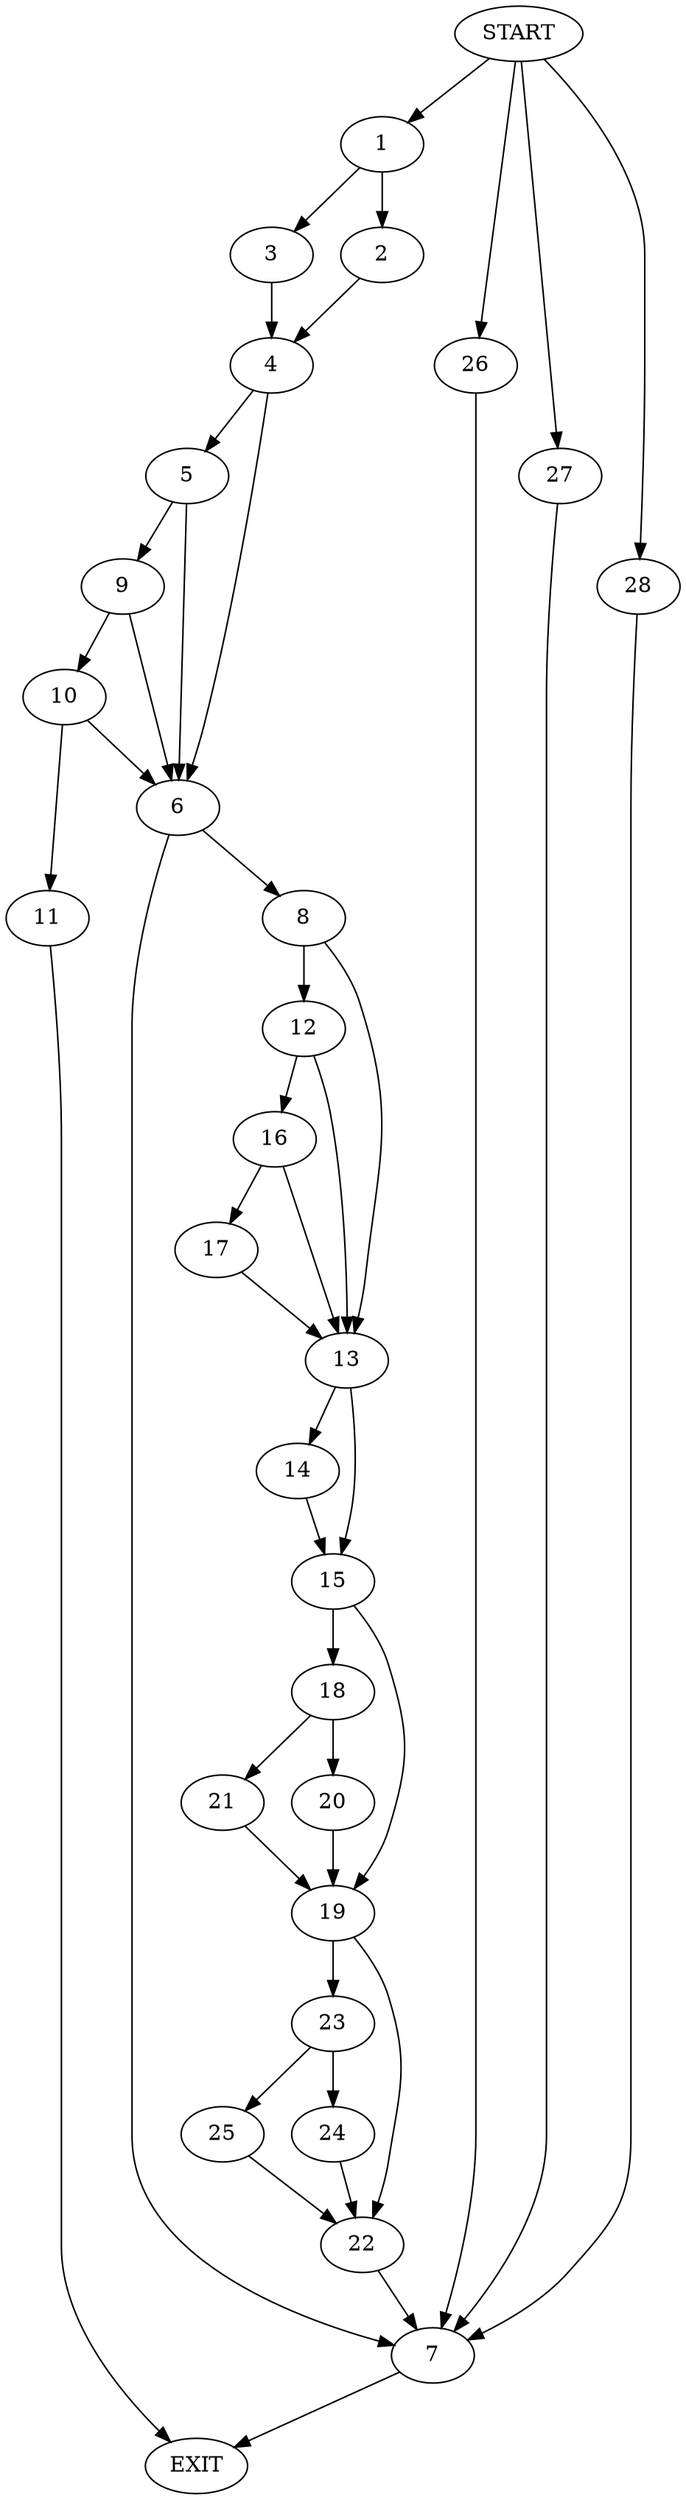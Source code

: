 digraph {
0 [label="START"]
29 [label="EXIT"]
0 -> 1
1 -> 2
1 -> 3
2 -> 4
3 -> 4
4 -> 5
4 -> 6
6 -> 7
6 -> 8
5 -> 9
5 -> 6
9 -> 10
9 -> 6
10 -> 11
10 -> 6
11 -> 29
8 -> 12
8 -> 13
7 -> 29
13 -> 14
13 -> 15
12 -> 16
12 -> 13
16 -> 13
16 -> 17
17 -> 13
15 -> 18
15 -> 19
14 -> 15
18 -> 20
18 -> 21
19 -> 22
19 -> 23
20 -> 19
21 -> 19
22 -> 7
23 -> 24
23 -> 25
25 -> 22
24 -> 22
0 -> 26
26 -> 7
0 -> 27
27 -> 7
0 -> 28
28 -> 7
}
